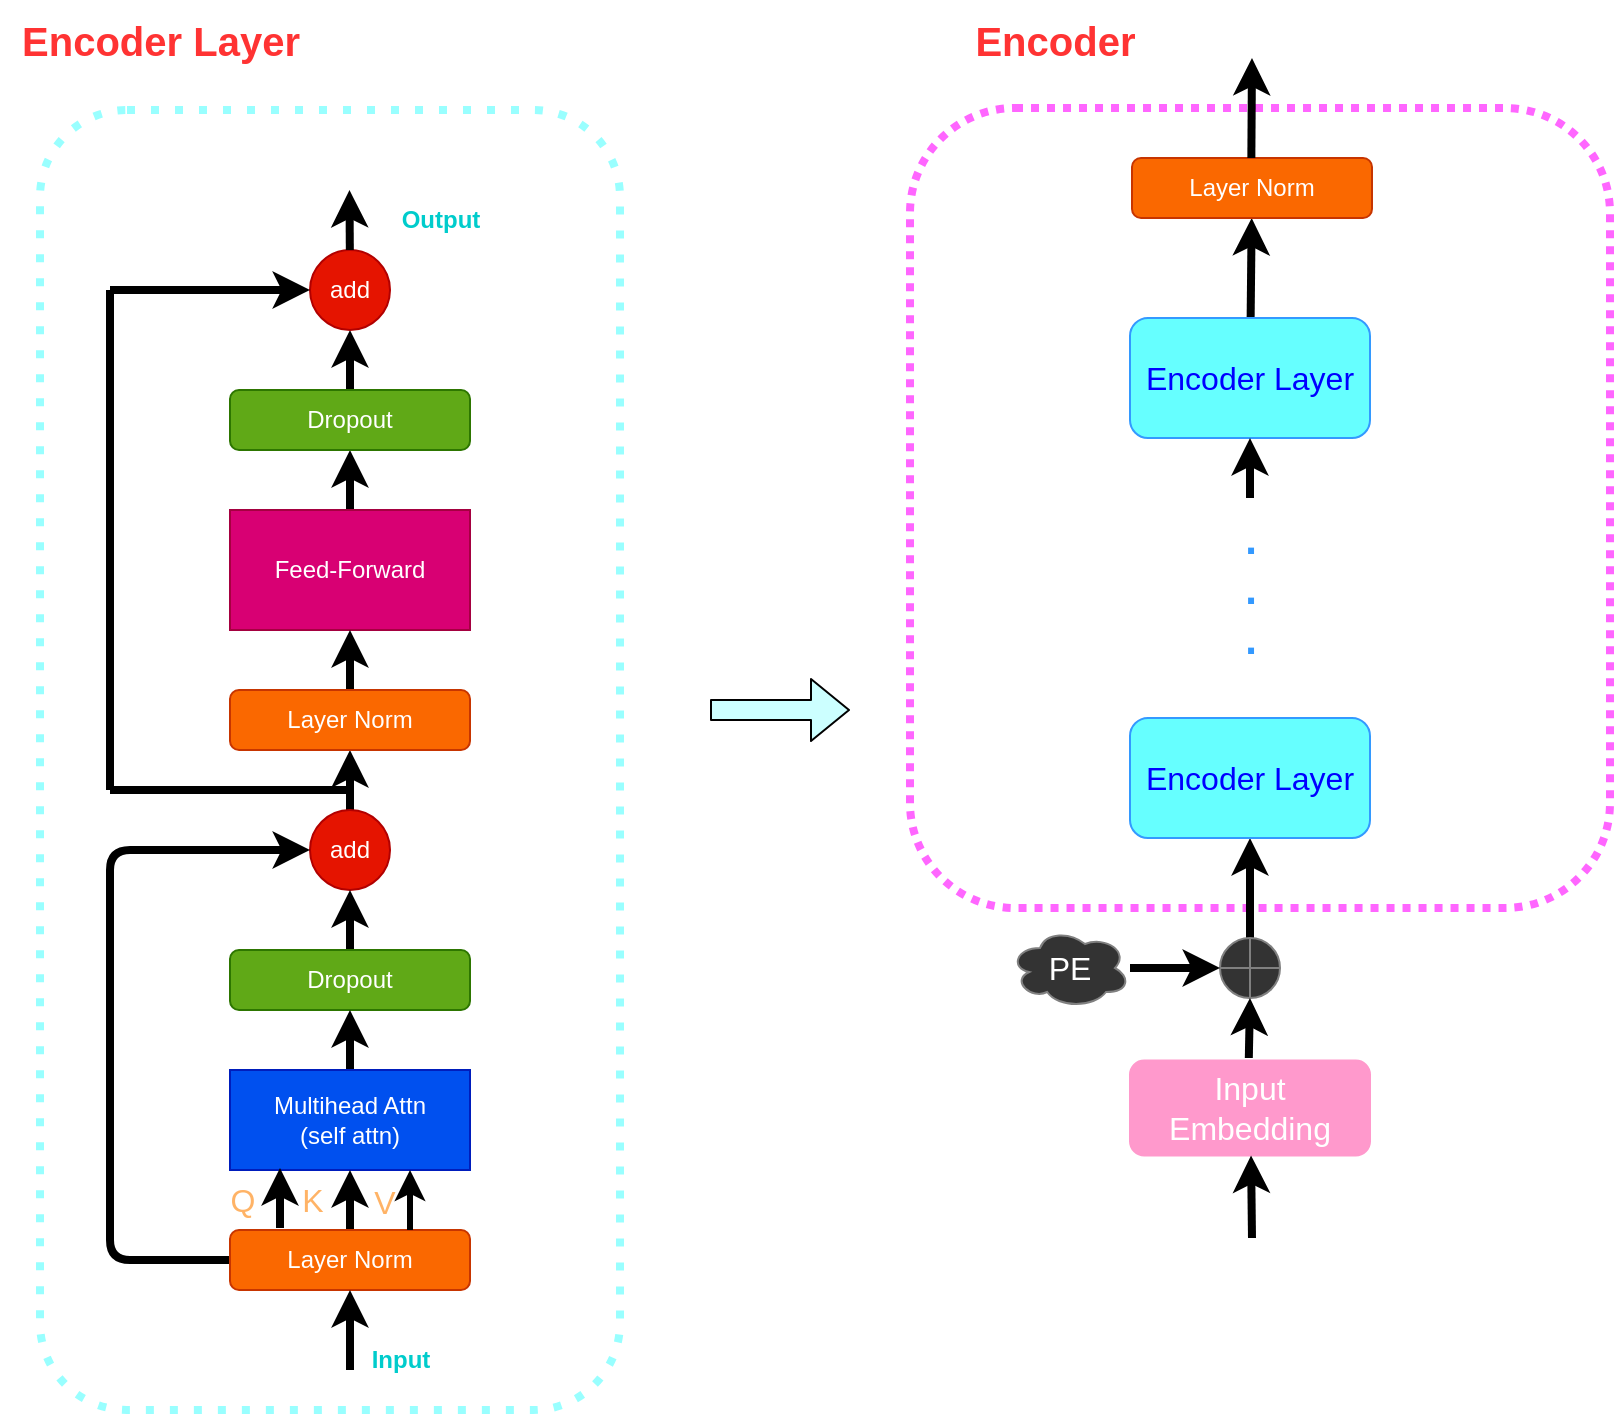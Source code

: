 <mxfile>
    <diagram id="lOPFdffNvlFBy8r6jube" name="Page-1">
        <mxGraphModel dx="1797" dy="1861" grid="1" gridSize="10" guides="1" tooltips="1" connect="1" arrows="1" fold="1" page="1" pageScale="1" pageWidth="827" pageHeight="1169" math="0" shadow="0">
            <root>
                <mxCell id="0"/>
                <mxCell id="1" parent="0"/>
                <mxCell id="36" value="" style="rounded=1;whiteSpace=wrap;html=1;labelBackgroundColor=none;fontColor=#00CCCC;fillColor=none;strokeColor=#99FFFF;strokeWidth=4;dashed=1;dashPattern=1 2;" parent="1" vertex="1">
                    <mxGeometry x="-530" y="-155" width="290" height="650" as="geometry"/>
                </mxCell>
                <mxCell id="56" value="" style="rounded=1;whiteSpace=wrap;html=1;labelBackgroundColor=none;fillStyle=auto;strokeColor=#FF66FF;strokeWidth=4;fontSize=21;fontColor=#3399FF;fillColor=none;gradientColor=none;dashed=1;dashPattern=1 1;" parent="1" vertex="1">
                    <mxGeometry x="-95" y="-156" width="350" height="400" as="geometry"/>
                </mxCell>
                <mxCell id="20" value="" style="edgeStyle=none;html=1;fontColor=#FFFFFF;strokeWidth=4;" parent="1" source="5" target="16" edge="1">
                    <mxGeometry relative="1" as="geometry"/>
                </mxCell>
                <mxCell id="5" value="add" style="ellipse;whiteSpace=wrap;html=1;aspect=fixed;fontColor=#ffffff;fillColor=#e51400;strokeColor=#B20000;" parent="1" vertex="1">
                    <mxGeometry x="-395" y="195" width="40" height="40" as="geometry"/>
                </mxCell>
                <mxCell id="15" value="" style="edgeStyle=none;html=1;fontColor=#FFFFFF;strokeWidth=4;" parent="1" source="4" target="5" edge="1">
                    <mxGeometry relative="1" as="geometry"/>
                </mxCell>
                <mxCell id="4" value="Dropout" style="rounded=1;whiteSpace=wrap;html=1;fontColor=#ffffff;fillColor=#60a917;strokeColor=#2D7600;" parent="1" vertex="1">
                    <mxGeometry x="-435" y="265" width="120" height="30" as="geometry"/>
                </mxCell>
                <mxCell id="14" value="" style="edgeStyle=none;html=1;fontColor=#FFFFFF;strokeWidth=4;" parent="1" source="2" target="4" edge="1">
                    <mxGeometry relative="1" as="geometry"/>
                </mxCell>
                <mxCell id="2" value="Multihead Attn&lt;br&gt;(self attn)" style="rounded=0;whiteSpace=wrap;html=1;fillColor=#0050ef;strokeColor=#001DBC;fontColor=#ffffff;" parent="1" vertex="1">
                    <mxGeometry x="-435" y="325" width="120" height="50" as="geometry"/>
                </mxCell>
                <mxCell id="6" value="" style="edgeStyle=none;html=1;fontColor=#FFFFFF;strokeWidth=4;" parent="1" source="3" target="2" edge="1">
                    <mxGeometry relative="1" as="geometry"/>
                </mxCell>
                <mxCell id="8" style="edgeStyle=none;html=1;exitX=0;exitY=0.5;exitDx=0;exitDy=0;entryX=0;entryY=0.5;entryDx=0;entryDy=0;fontColor=#FFFFFF;strokeWidth=4;" parent="1" source="3" target="5" edge="1">
                    <mxGeometry relative="1" as="geometry">
                        <Array as="points">
                            <mxPoint x="-495" y="420"/>
                            <mxPoint x="-495" y="215"/>
                        </Array>
                    </mxGeometry>
                </mxCell>
                <mxCell id="3" value="&lt;font color=&quot;#ffffff&quot;&gt;Layer Norm&lt;/font&gt;" style="rounded=1;whiteSpace=wrap;html=1;fillColor=#fa6800;fontColor=#000000;strokeColor=#C73500;" parent="1" vertex="1">
                    <mxGeometry x="-435" y="405" width="120" height="30" as="geometry"/>
                </mxCell>
                <mxCell id="23" value="" style="edgeStyle=none;html=1;fontColor=#FFFFFF;strokeWidth=4;" parent="1" source="17" target="22" edge="1">
                    <mxGeometry relative="1" as="geometry"/>
                </mxCell>
                <mxCell id="17" value="Feed-Forward" style="rounded=0;whiteSpace=wrap;html=1;fontColor=#ffffff;fillColor=#d80073;strokeColor=#A50040;" parent="1" vertex="1">
                    <mxGeometry x="-435" y="45" width="120" height="60" as="geometry"/>
                </mxCell>
                <mxCell id="21" value="" style="edgeStyle=none;html=1;fontColor=#FFFFFF;strokeWidth=4;" parent="1" source="16" target="17" edge="1">
                    <mxGeometry relative="1" as="geometry"/>
                </mxCell>
                <mxCell id="16" value="&lt;font color=&quot;#ffffff&quot;&gt;Layer Norm&lt;/font&gt;" style="rounded=1;whiteSpace=wrap;html=1;fillColor=#fa6800;fontColor=#000000;strokeColor=#C73500;" parent="1" vertex="1">
                    <mxGeometry x="-435" y="135" width="120" height="30" as="geometry"/>
                </mxCell>
                <mxCell id="25" value="" style="edgeStyle=none;html=1;fontColor=#FFFFFF;strokeWidth=4;" parent="1" source="22" target="24" edge="1">
                    <mxGeometry relative="1" as="geometry"/>
                </mxCell>
                <mxCell id="22" value="Dropout" style="rounded=1;whiteSpace=wrap;html=1;fontColor=#ffffff;fillColor=#60a917;strokeColor=#2D7600;" parent="1" vertex="1">
                    <mxGeometry x="-435" y="-15" width="120" height="30" as="geometry"/>
                </mxCell>
                <mxCell id="24" value="add" style="ellipse;whiteSpace=wrap;html=1;aspect=fixed;fontColor=#ffffff;fillColor=#e51400;strokeColor=#B20000;" parent="1" vertex="1">
                    <mxGeometry x="-395" y="-85" width="40" height="40" as="geometry"/>
                </mxCell>
                <mxCell id="27" value="" style="endArrow=none;html=1;fontColor=#FFFFFF;strokeWidth=4;" parent="1" edge="1">
                    <mxGeometry width="50" height="50" relative="1" as="geometry">
                        <mxPoint x="-495" y="185" as="sourcePoint"/>
                        <mxPoint x="-375" y="185" as="targetPoint"/>
                    </mxGeometry>
                </mxCell>
                <mxCell id="28" value="" style="endArrow=none;html=1;fontColor=#FFFFFF;strokeWidth=4;" parent="1" edge="1">
                    <mxGeometry width="50" height="50" relative="1" as="geometry">
                        <mxPoint x="-495" y="185" as="sourcePoint"/>
                        <mxPoint x="-495" y="-65" as="targetPoint"/>
                    </mxGeometry>
                </mxCell>
                <mxCell id="29" value="" style="endArrow=classic;html=1;fontColor=#FFFFFF;entryX=0;entryY=0.5;entryDx=0;entryDy=0;strokeWidth=4;" parent="1" target="24" edge="1">
                    <mxGeometry width="50" height="50" relative="1" as="geometry">
                        <mxPoint x="-495" y="-65" as="sourcePoint"/>
                        <mxPoint x="-475" y="-15" as="targetPoint"/>
                    </mxGeometry>
                </mxCell>
                <mxCell id="30" value="" style="endArrow=classic;html=1;fontColor=#FFFFFF;strokeWidth=4;" parent="1" edge="1">
                    <mxGeometry width="50" height="50" relative="1" as="geometry">
                        <mxPoint x="-375" y="475" as="sourcePoint"/>
                        <mxPoint x="-375" y="435" as="targetPoint"/>
                    </mxGeometry>
                </mxCell>
                <mxCell id="31" value="&lt;b style=&quot;&quot;&gt;&lt;font color=&quot;#00cccc&quot;&gt;Input&lt;/font&gt;&lt;/b&gt;" style="text;html=1;align=center;verticalAlign=middle;resizable=0;points=[];autosize=1;strokeColor=none;fillColor=none;fontColor=#FFFFFF;" parent="1" vertex="1">
                    <mxGeometry x="-375" y="455" width="50" height="30" as="geometry"/>
                </mxCell>
                <mxCell id="32" value="" style="edgeStyle=none;html=1;fontColor=#FFFFFF;strokeWidth=3;" parent="1" edge="1">
                    <mxGeometry relative="1" as="geometry">
                        <mxPoint x="-345.0" y="405.0" as="sourcePoint"/>
                        <mxPoint x="-345.0" y="375.0" as="targetPoint"/>
                    </mxGeometry>
                </mxCell>
                <mxCell id="33" value="" style="edgeStyle=none;html=1;fontColor=#FFFFFF;strokeWidth=4;" parent="1" edge="1">
                    <mxGeometry relative="1" as="geometry">
                        <mxPoint x="-410" y="404.0" as="sourcePoint"/>
                        <mxPoint x="-410" y="374.0" as="targetPoint"/>
                    </mxGeometry>
                </mxCell>
                <mxCell id="34" value="" style="edgeStyle=none;html=1;fontColor=#FFFFFF;strokeWidth=4;" parent="1" edge="1">
                    <mxGeometry relative="1" as="geometry">
                        <mxPoint x="-375.085" y="-85" as="sourcePoint"/>
                        <mxPoint x="-375.256" y="-115.002" as="targetPoint"/>
                    </mxGeometry>
                </mxCell>
                <mxCell id="35" value="&lt;font color=&quot;#00cccc&quot;&gt;&lt;b&gt;Output&lt;/b&gt;&lt;/font&gt;" style="text;html=1;align=center;verticalAlign=middle;resizable=0;points=[];autosize=1;strokeColor=none;fillColor=none;fontColor=#FFFFFF;" parent="1" vertex="1">
                    <mxGeometry x="-360" y="-115" width="60" height="30" as="geometry"/>
                </mxCell>
                <mxCell id="37" value="&lt;b&gt;&lt;font color=&quot;#ff3333&quot; style=&quot;font-size: 20px;&quot;&gt;Encoder Layer&lt;/font&gt;&lt;/b&gt;" style="text;html=1;align=center;verticalAlign=middle;resizable=0;points=[];autosize=1;strokeColor=none;fillColor=none;fontColor=#00CCCC;" parent="1" vertex="1">
                    <mxGeometry x="-550" y="-210" width="160" height="40" as="geometry"/>
                </mxCell>
                <mxCell id="48" value="" style="edgeStyle=none;html=1;fontSize=16;fontColor=#0000FF;strokeWidth=4;" parent="1" source="39" target="45" edge="1">
                    <mxGeometry relative="1" as="geometry"/>
                </mxCell>
                <mxCell id="39" value="" style="shape=orEllipse;perimeter=ellipsePerimeter;whiteSpace=wrap;html=1;backgroundOutline=1;labelBackgroundColor=none;fillStyle=auto;strokeColor=#808080;strokeWidth=1;fontSize=16;fontColor=#FFFFFF;fillColor=#333333;gradientColor=none;" parent="1" vertex="1">
                    <mxGeometry x="60" y="259" width="30" height="30" as="geometry"/>
                </mxCell>
                <mxCell id="42" value="" style="edgeStyle=none;html=1;fontSize=16;fontColor=#FFFFFF;strokeWidth=4;" parent="1" source="41" target="39" edge="1">
                    <mxGeometry relative="1" as="geometry"/>
                </mxCell>
                <mxCell id="41" value="PE" style="ellipse;shape=cloud;whiteSpace=wrap;html=1;labelBackgroundColor=none;fillStyle=auto;strokeColor=#808080;strokeWidth=1;fontSize=16;fontColor=#FFFFFF;fillColor=#333333;gradientColor=none;" parent="1" vertex="1">
                    <mxGeometry x="-45" y="254" width="60" height="40" as="geometry"/>
                </mxCell>
                <mxCell id="38" value="&lt;font color=&quot;#ffffff&quot;&gt;Input Embedding&lt;/font&gt;" style="rounded=1;whiteSpace=wrap;html=1;labelBackgroundColor=none;strokeColor=#FF99CC;strokeWidth=1;fontSize=16;fontColor=#FF3333;fillColor=#FF99CC;fillStyle=auto;" parent="1" vertex="1">
                    <mxGeometry x="15" y="320.25" width="120" height="47.5" as="geometry"/>
                </mxCell>
                <mxCell id="44" value="" style="endArrow=classic;html=1;fontSize=16;fontColor=#FFFFFF;entryX=0.5;entryY=1;entryDx=0;entryDy=0;strokeWidth=4;" parent="1" target="39" edge="1">
                    <mxGeometry width="50" height="50" relative="1" as="geometry">
                        <mxPoint x="74.41" y="319" as="sourcePoint"/>
                        <mxPoint x="74.41" y="259" as="targetPoint"/>
                    </mxGeometry>
                </mxCell>
                <mxCell id="45" value="&lt;font color=&quot;#0000ff&quot;&gt;Encoder Layer&lt;/font&gt;" style="rounded=1;whiteSpace=wrap;html=1;labelBackgroundColor=none;fillStyle=auto;strokeColor=#3399FF;strokeWidth=1;fontSize=16;fontColor=#FFFFFF;fillColor=#66FFFF;gradientColor=none;" parent="1" vertex="1">
                    <mxGeometry x="15" y="149" width="120" height="60" as="geometry"/>
                </mxCell>
                <mxCell id="52" value="" style="edgeStyle=none;html=1;fontSize=21;fontColor=#3399FF;strokeWidth=4;" parent="1" source="47" target="51" edge="1">
                    <mxGeometry relative="1" as="geometry"/>
                </mxCell>
                <mxCell id="47" value="&lt;font color=&quot;#0000ff&quot;&gt;Encoder Layer&lt;/font&gt;" style="rounded=1;whiteSpace=wrap;html=1;labelBackgroundColor=none;fillStyle=auto;strokeColor=#3399FF;strokeWidth=1;fontSize=16;fontColor=#FFFFFF;fillColor=#66FFFF;gradientColor=none;" parent="1" vertex="1">
                    <mxGeometry x="15" y="-51" width="120" height="60" as="geometry"/>
                </mxCell>
                <mxCell id="49" value="&lt;font color=&quot;#3399ff&quot; style=&quot;font-size: 21px;&quot;&gt;&lt;b style=&quot;&quot;&gt;.&lt;br&gt;.&lt;br&gt;.&lt;/b&gt;&lt;/font&gt;" style="text;html=1;align=center;verticalAlign=middle;resizable=0;points=[];autosize=1;strokeColor=none;fillColor=none;fontSize=16;fontColor=#0000FF;" parent="1" vertex="1">
                    <mxGeometry x="60" y="39" width="30" height="90" as="geometry"/>
                </mxCell>
                <mxCell id="50" value="" style="endArrow=classic;html=1;fontSize=21;fontColor=#3399FF;entryX=0.5;entryY=1;entryDx=0;entryDy=0;strokeWidth=4;" parent="1" source="49" target="47" edge="1">
                    <mxGeometry width="50" height="50" relative="1" as="geometry">
                        <mxPoint x="32" y="59" as="sourcePoint"/>
                        <mxPoint x="82" y="9" as="targetPoint"/>
                    </mxGeometry>
                </mxCell>
                <mxCell id="51" value="&lt;font color=&quot;#ffffff&quot;&gt;Layer Norm&lt;/font&gt;" style="rounded=1;whiteSpace=wrap;html=1;fillColor=#fa6800;fontColor=#000000;strokeColor=#C73500;" parent="1" vertex="1">
                    <mxGeometry x="16" y="-131" width="120" height="30" as="geometry"/>
                </mxCell>
                <mxCell id="53" value="" style="endArrow=classic;html=1;fontSize=21;fontColor=#3399FF;strokeWidth=4;" parent="1" edge="1">
                    <mxGeometry width="50" height="50" relative="1" as="geometry">
                        <mxPoint x="75.67" y="-131" as="sourcePoint"/>
                        <mxPoint x="76" y="-181" as="targetPoint"/>
                    </mxGeometry>
                </mxCell>
                <mxCell id="54" value="" style="endArrow=classic;html=1;fontSize=21;fontColor=#3399FF;strokeWidth=4;" parent="1" edge="1">
                    <mxGeometry width="50" height="50" relative="1" as="geometry">
                        <mxPoint x="76" y="409" as="sourcePoint"/>
                        <mxPoint x="75.52" y="367.75" as="targetPoint"/>
                    </mxGeometry>
                </mxCell>
                <mxCell id="57" value="&lt;b&gt;&lt;font color=&quot;#ff3333&quot; style=&quot;font-size: 20px;&quot;&gt;Encoder&amp;nbsp;&lt;/font&gt;&lt;/b&gt;" style="text;html=1;align=center;verticalAlign=middle;resizable=0;points=[];autosize=1;strokeColor=none;fillColor=none;fontColor=#00CCCC;strokeWidth=0;" parent="1" vertex="1">
                    <mxGeometry x="-75" y="-210" width="110" height="40" as="geometry"/>
                </mxCell>
                <mxCell id="59" value="" style="shape=flexArrow;endArrow=classic;html=1;fontSize=20;fontColor=#3399FF;fillColor=#CCFFFF;" parent="1" edge="1">
                    <mxGeometry width="50" height="50" relative="1" as="geometry">
                        <mxPoint x="-195" y="145" as="sourcePoint"/>
                        <mxPoint x="-125" y="145" as="targetPoint"/>
                    </mxGeometry>
                </mxCell>
                <mxCell id="62" value="&lt;font style=&quot;font-size: 16px;&quot; color=&quot;#ffb366&quot;&gt;Q&lt;/font&gt;" style="text;html=1;align=center;verticalAlign=middle;resizable=0;points=[];autosize=1;strokeColor=none;fillColor=none;fontSize=20;fontColor=#3399FF;" parent="1" vertex="1">
                    <mxGeometry x="-449" y="368" width="40" height="40" as="geometry"/>
                </mxCell>
                <mxCell id="63" value="&lt;font style=&quot;font-size: 16px;&quot; color=&quot;#ffb366&quot;&gt;K&lt;/font&gt;" style="text;html=1;align=center;verticalAlign=middle;resizable=0;points=[];autosize=1;strokeColor=none;fillColor=none;fontSize=20;fontColor=#3399FF;" parent="1" vertex="1">
                    <mxGeometry x="-409" y="368" width="30" height="40" as="geometry"/>
                </mxCell>
                <mxCell id="64" value="&lt;font style=&quot;font-size: 16px;&quot; color=&quot;#ffb366&quot;&gt;V&lt;/font&gt;" style="text;html=1;align=center;verticalAlign=middle;resizable=0;points=[];autosize=1;strokeColor=none;fillColor=none;fontSize=20;fontColor=#3399FF;" parent="1" vertex="1">
                    <mxGeometry x="-373" y="369" width="30" height="40" as="geometry"/>
                </mxCell>
            </root>
        </mxGraphModel>
    </diagram>
</mxfile>